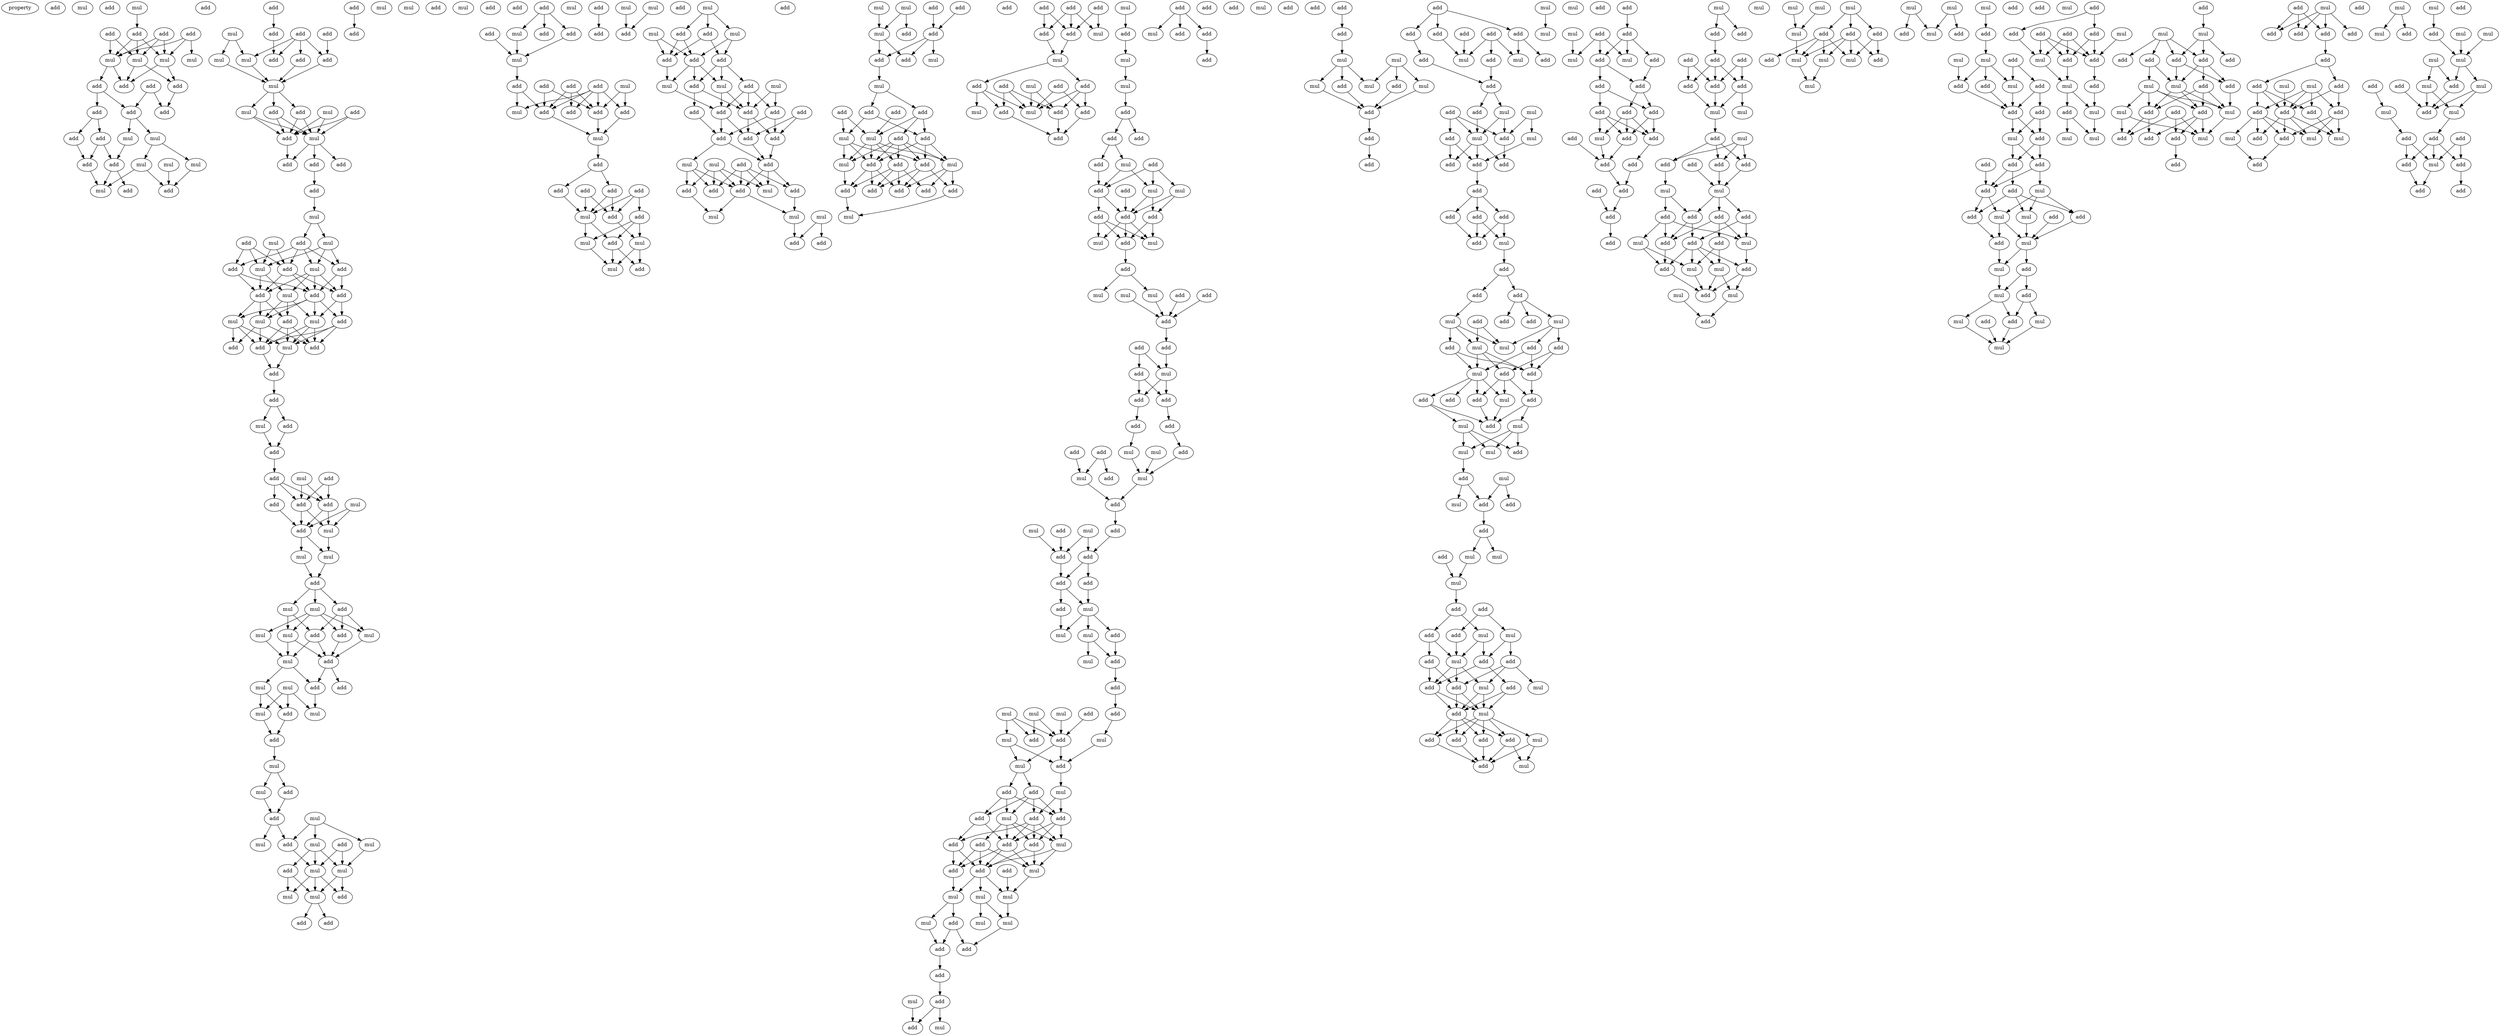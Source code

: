 digraph {
    node [fontcolor=black]
    property [mul=2,lf=1.4]
    0 [ label = add ];
    1 [ label = mul ];
    2 [ label = add ];
    3 [ label = mul ];
    4 [ label = add ];
    5 [ label = add ];
    6 [ label = add ];
    7 [ label = add ];
    8 [ label = add ];
    9 [ label = mul ];
    10 [ label = mul ];
    11 [ label = mul ];
    12 [ label = mul ];
    13 [ label = add ];
    14 [ label = add ];
    15 [ label = add ];
    16 [ label = add ];
    17 [ label = add ];
    18 [ label = add ];
    19 [ label = add ];
    20 [ label = mul ];
    21 [ label = add ];
    22 [ label = add ];
    23 [ label = mul ];
    24 [ label = mul ];
    25 [ label = mul ];
    26 [ label = add ];
    27 [ label = mul ];
    28 [ label = add ];
    29 [ label = add ];
    30 [ label = add ];
    31 [ label = mul ];
    32 [ label = add ];
    33 [ label = add ];
    34 [ label = add ];
    35 [ label = mul ];
    36 [ label = add ];
    37 [ label = add ];
    38 [ label = add ];
    39 [ label = mul ];
    40 [ label = mul ];
    41 [ label = add ];
    42 [ label = mul ];
    43 [ label = mul ];
    44 [ label = add ];
    45 [ label = add ];
    46 [ label = add ];
    47 [ label = mul ];
    48 [ label = add ];
    49 [ label = mul ];
    50 [ label = add ];
    51 [ label = add ];
    52 [ label = add ];
    53 [ label = add ];
    54 [ label = add ];
    55 [ label = add ];
    56 [ label = mul ];
    57 [ label = add ];
    58 [ label = mul ];
    59 [ label = add ];
    60 [ label = mul ];
    61 [ label = mul ];
    62 [ label = mul ];
    63 [ label = add ];
    64 [ label = mul ];
    65 [ label = add ];
    66 [ label = add ];
    67 [ label = add ];
    68 [ label = add ];
    69 [ label = mul ];
    70 [ label = add ];
    71 [ label = mul ];
    72 [ label = mul ];
    73 [ label = add ];
    74 [ label = mul ];
    75 [ label = add ];
    76 [ label = add ];
    77 [ label = mul ];
    78 [ label = add ];
    79 [ label = add ];
    80 [ label = add ];
    81 [ label = add ];
    82 [ label = mul ];
    83 [ label = mul ];
    84 [ label = add ];
    85 [ label = add ];
    86 [ label = add ];
    87 [ label = add ];
    88 [ label = mul ];
    89 [ label = add ];
    90 [ label = mul ];
    91 [ label = add ];
    92 [ label = mul ];
    93 [ label = add ];
    94 [ label = add ];
    95 [ label = add ];
    96 [ label = add ];
    97 [ label = mul ];
    98 [ label = mul ];
    99 [ label = mul ];
    100 [ label = add ];
    101 [ label = mul ];
    102 [ label = add ];
    103 [ label = mul ];
    104 [ label = mul ];
    105 [ label = add ];
    106 [ label = add ];
    107 [ label = mul ];
    108 [ label = mul ];
    109 [ label = mul ];
    110 [ label = add ];
    111 [ label = add ];
    112 [ label = mul ];
    113 [ label = add ];
    114 [ label = mul ];
    115 [ label = mul ];
    116 [ label = add ];
    117 [ label = mul ];
    118 [ label = add ];
    119 [ label = mul ];
    120 [ label = mul ];
    121 [ label = add ];
    122 [ label = add ];
    123 [ label = mul ];
    124 [ label = add ];
    125 [ label = mul ];
    126 [ label = mul ];
    127 [ label = mul ];
    128 [ label = add ];
    129 [ label = mul ];
    130 [ label = mul ];
    131 [ label = add ];
    132 [ label = add ];
    133 [ label = mul ];
    134 [ label = mul ];
    135 [ label = add ];
    136 [ label = add ];
    137 [ label = add ];
    138 [ label = add ];
    139 [ label = add ];
    140 [ label = add ];
    141 [ label = mul ];
    142 [ label = add ];
    143 [ label = mul ];
    144 [ label = add ];
    145 [ label = add ];
    146 [ label = add ];
    147 [ label = mul ];
    148 [ label = add ];
    149 [ label = mul ];
    150 [ label = add ];
    151 [ label = add ];
    152 [ label = add ];
    153 [ label = add ];
    154 [ label = mul ];
    155 [ label = add ];
    156 [ label = mul ];
    157 [ label = add ];
    158 [ label = add ];
    159 [ label = add ];
    160 [ label = add ];
    161 [ label = add ];
    162 [ label = mul ];
    163 [ label = add ];
    164 [ label = mul ];
    165 [ label = mul ];
    166 [ label = add ];
    167 [ label = add ];
    168 [ label = mul ];
    169 [ label = add ];
    170 [ label = mul ];
    171 [ label = add ];
    172 [ label = mul ];
    173 [ label = add ];
    174 [ label = add ];
    175 [ label = mul ];
    176 [ label = mul ];
    177 [ label = mul ];
    178 [ label = add ];
    179 [ label = add ];
    180 [ label = add ];
    181 [ label = add ];
    182 [ label = add ];
    183 [ label = add ];
    184 [ label = add ];
    185 [ label = add ];
    186 [ label = mul ];
    187 [ label = mul ];
    188 [ label = mul ];
    189 [ label = add ];
    190 [ label = add ];
    191 [ label = add ];
    192 [ label = add ];
    193 [ label = add ];
    194 [ label = add ];
    195 [ label = add ];
    196 [ label = add ];
    197 [ label = add ];
    198 [ label = mul ];
    199 [ label = mul ];
    200 [ label = add ];
    201 [ label = add ];
    202 [ label = add ];
    203 [ label = mul ];
    204 [ label = add ];
    205 [ label = add ];
    206 [ label = mul ];
    207 [ label = mul ];
    208 [ label = mul ];
    209 [ label = add ];
    210 [ label = add ];
    211 [ label = add ];
    212 [ label = add ];
    213 [ label = mul ];
    214 [ label = mul ];
    215 [ label = mul ];
    216 [ label = add ];
    217 [ label = add ];
    218 [ label = add ];
    219 [ label = mul ];
    220 [ label = add ];
    221 [ label = mul ];
    222 [ label = add ];
    223 [ label = add ];
    224 [ label = add ];
    225 [ label = add ];
    226 [ label = add ];
    227 [ label = mul ];
    228 [ label = add ];
    229 [ label = add ];
    230 [ label = mul ];
    231 [ label = add ];
    232 [ label = mul ];
    233 [ label = add ];
    234 [ label = mul ];
    235 [ label = add ];
    236 [ label = add ];
    237 [ label = add ];
    238 [ label = add ];
    239 [ label = add ];
    240 [ label = add ];
    241 [ label = mul ];
    242 [ label = add ];
    243 [ label = add ];
    244 [ label = add ];
    245 [ label = add ];
    246 [ label = add ];
    247 [ label = mul ];
    248 [ label = mul ];
    249 [ label = mul ];
    250 [ label = add ];
    251 [ label = add ];
    252 [ label = add ];
    253 [ label = add ];
    254 [ label = mul ];
    255 [ label = add ];
    256 [ label = add ];
    257 [ label = add ];
    258 [ label = mul ];
    259 [ label = add ];
    260 [ label = mul ];
    261 [ label = add ];
    262 [ label = add ];
    263 [ label = mul ];
    264 [ label = mul ];
    265 [ label = add ];
    266 [ label = add ];
    267 [ label = mul ];
    268 [ label = add ];
    269 [ label = add ];
    270 [ label = add ];
    271 [ label = add ];
    272 [ label = add ];
    273 [ label = add ];
    274 [ label = add ];
    275 [ label = mul ];
    276 [ label = add ];
    277 [ label = add ];
    278 [ label = mul ];
    279 [ label = mul ];
    280 [ label = add ];
    281 [ label = add ];
    282 [ label = add ];
    283 [ label = add ];
    284 [ label = mul ];
    285 [ label = add ];
    286 [ label = mul ];
    287 [ label = add ];
    288 [ label = mul ];
    289 [ label = mul ];
    290 [ label = add ];
    291 [ label = add ];
    292 [ label = mul ];
    293 [ label = add ];
    294 [ label = add ];
    295 [ label = add ];
    296 [ label = add ];
    297 [ label = mul ];
    298 [ label = add ];
    299 [ label = add ];
    300 [ label = add ];
    301 [ label = add ];
    302 [ label = mul ];
    303 [ label = add ];
    304 [ label = mul ];
    305 [ label = add ];
    306 [ label = add ];
    307 [ label = mul ];
    308 [ label = add ];
    309 [ label = mul ];
    310 [ label = add ];
    311 [ label = mul ];
    312 [ label = mul ];
    313 [ label = add ];
    314 [ label = add ];
    315 [ label = add ];
    316 [ label = add ];
    317 [ label = add ];
    318 [ label = add ];
    319 [ label = mul ];
    320 [ label = add ];
    321 [ label = mul ];
    322 [ label = add ];
    323 [ label = mul ];
    324 [ label = add ];
    325 [ label = mul ];
    326 [ label = mul ];
    327 [ label = add ];
    328 [ label = mul ];
    329 [ label = add ];
    330 [ label = add ];
    331 [ label = mul ];
    332 [ label = mul ];
    333 [ label = mul ];
    334 [ label = add ];
    335 [ label = mul ];
    336 [ label = add ];
    337 [ label = mul ];
    338 [ label = add ];
    339 [ label = add ];
    340 [ label = add ];
    341 [ label = mul ];
    342 [ label = add ];
    343 [ label = add ];
    344 [ label = add ];
    345 [ label = mul ];
    346 [ label = add ];
    347 [ label = add ];
    348 [ label = mul ];
    349 [ label = add ];
    350 [ label = add ];
    351 [ label = add ];
    352 [ label = add ];
    353 [ label = mul ];
    354 [ label = add ];
    355 [ label = mul ];
    356 [ label = mul ];
    357 [ label = mul ];
    358 [ label = mul ];
    359 [ label = mul ];
    360 [ label = mul ];
    361 [ label = add ];
    362 [ label = add ];
    363 [ label = add ];
    364 [ label = add ];
    365 [ label = mul ];
    366 [ label = add ];
    367 [ label = add ];
    368 [ label = add ];
    369 [ label = add ];
    370 [ label = add ];
    371 [ label = mul ];
    372 [ label = add ];
    373 [ label = mul ];
    374 [ label = mul ];
    375 [ label = mul ];
    376 [ label = add ];
    377 [ label = add ];
    378 [ label = mul ];
    379 [ label = mul ];
    380 [ label = add ];
    381 [ label = add ];
    382 [ label = add ];
    383 [ label = add ];
    384 [ label = add ];
    385 [ label = add ];
    386 [ label = add ];
    387 [ label = add ];
    388 [ label = add ];
    389 [ label = mul ];
    390 [ label = add ];
    391 [ label = add ];
    392 [ label = add ];
    393 [ label = mul ];
    394 [ label = add ];
    395 [ label = mul ];
    396 [ label = add ];
    397 [ label = add ];
    398 [ label = mul ];
    399 [ label = mul ];
    400 [ label = add ];
    401 [ label = mul ];
    402 [ label = add ];
    403 [ label = add ];
    404 [ label = add ];
    405 [ label = add ];
    406 [ label = add ];
    407 [ label = add ];
    408 [ label = add ];
    409 [ label = mul ];
    410 [ label = add ];
    411 [ label = mul ];
    412 [ label = add ];
    413 [ label = mul ];
    414 [ label = add ];
    415 [ label = add ];
    416 [ label = add ];
    417 [ label = add ];
    418 [ label = add ];
    419 [ label = mul ];
    420 [ label = add ];
    421 [ label = mul ];
    422 [ label = mul ];
    423 [ label = add ];
    424 [ label = add ];
    425 [ label = add ];
    426 [ label = mul ];
    427 [ label = add ];
    428 [ label = mul ];
    429 [ label = add ];
    430 [ label = add ];
    431 [ label = add ];
    432 [ label = add ];
    433 [ label = add ];
    434 [ label = mul ];
    435 [ label = add ];
    436 [ label = mul ];
    437 [ label = mul ];
    438 [ label = mul ];
    439 [ label = mul ];
    440 [ label = add ];
    441 [ label = mul ];
    442 [ label = add ];
    443 [ label = mul ];
    444 [ label = mul ];
    445 [ label = add ];
    446 [ label = add ];
    447 [ label = add ];
    448 [ label = add ];
    449 [ label = add ];
    450 [ label = mul ];
    451 [ label = mul ];
    452 [ label = mul ];
    453 [ label = add ];
    454 [ label = add ];
    455 [ label = mul ];
    456 [ label = add ];
    457 [ label = add ];
    458 [ label = mul ];
    459 [ label = add ];
    460 [ label = add ];
    461 [ label = mul ];
    462 [ label = add ];
    463 [ label = add ];
    464 [ label = mul ];
    465 [ label = add ];
    466 [ label = mul ];
    467 [ label = add ];
    468 [ label = add ];
    469 [ label = mul ];
    470 [ label = add ];
    471 [ label = add ];
    472 [ label = mul ];
    473 [ label = add ];
    474 [ label = add ];
    475 [ label = mul ];
    476 [ label = add ];
    477 [ label = add ];
    478 [ label = mul ];
    479 [ label = add ];
    480 [ label = add ];
    481 [ label = mul ];
    482 [ label = mul ];
    483 [ label = add ];
    484 [ label = add ];
    485 [ label = add ];
    486 [ label = add ];
    487 [ label = add ];
    488 [ label = add ];
    489 [ label = add ];
    490 [ label = add ];
    491 [ label = add ];
    492 [ label = mul ];
    493 [ label = add ];
    494 [ label = add ];
    495 [ label = add ];
    496 [ label = add ];
    497 [ label = add ];
    498 [ label = add ];
    499 [ label = add ];
    500 [ label = mul ];
    501 [ label = add ];
    502 [ label = add ];
    503 [ label = add ];
    504 [ label = add ];
    505 [ label = add ];
    506 [ label = add ];
    507 [ label = add ];
    508 [ label = add ];
    509 [ label = mul ];
    510 [ label = mul ];
    511 [ label = mul ];
    512 [ label = add ];
    513 [ label = add ];
    514 [ label = add ];
    515 [ label = add ];
    516 [ label = add ];
    517 [ label = mul ];
    518 [ label = mul ];
    519 [ label = add ];
    520 [ label = add ];
    521 [ label = add ];
    522 [ label = add ];
    523 [ label = add ];
    524 [ label = add ];
    525 [ label = mul ];
    526 [ label = add ];
    527 [ label = mul ];
    528 [ label = mul ];
    529 [ label = add ];
    530 [ label = mul ];
    531 [ label = add ];
    532 [ label = add ];
    533 [ label = mul ];
    534 [ label = mul ];
    535 [ label = mul ];
    536 [ label = add ];
    537 [ label = mul ];
    538 [ label = mul ];
    539 [ label = mul ];
    540 [ label = mul ];
    541 [ label = add ];
    542 [ label = add ];
    543 [ label = add ];
    544 [ label = mul ];
    545 [ label = add ];
    546 [ label = add ];
    547 [ label = mul ];
    548 [ label = mul ];
    549 [ label = mul ];
    550 [ label = mul ];
    551 [ label = mul ];
    552 [ label = mul ];
    553 [ label = mul ];
    554 [ label = add ];
    555 [ label = add ];
    556 [ label = add ];
    557 [ label = add ];
    558 [ label = add ];
    559 [ label = mul ];
    560 [ label = mul ];
    561 [ label = add ];
    562 [ label = mul ];
    563 [ label = add ];
    564 [ label = add ];
    565 [ label = add ];
    566 [ label = add ];
    567 [ label = add ];
    568 [ label = mul ];
    569 [ label = add ];
    570 [ label = add ];
    571 [ label = add ];
    572 [ label = add ];
    573 [ label = mul ];
    574 [ label = add ];
    575 [ label = add ];
    576 [ label = mul ];
    577 [ label = add ];
    578 [ label = add ];
    579 [ label = add ];
    580 [ label = mul ];
    581 [ label = add ];
    582 [ label = mul ];
    583 [ label = add ];
    584 [ label = mul ];
    585 [ label = mul ];
    586 [ label = add ];
    587 [ label = add ];
    588 [ label = add ];
    589 [ label = mul ];
    590 [ label = mul ];
    591 [ label = mul ];
    592 [ label = mul ];
    593 [ label = add ];
    594 [ label = mul ];
    595 [ label = add ];
    596 [ label = add ];
    597 [ label = add ];
    598 [ label = add ];
    599 [ label = add ];
    600 [ label = add ];
    601 [ label = mul ];
    602 [ label = add ];
    603 [ label = mul ];
    604 [ label = add ];
    605 [ label = mul ];
    606 [ label = mul ];
    607 [ label = mul ];
    608 [ label = add ];
    609 [ label = mul ];
    610 [ label = mul ];
    611 [ label = add ];
    612 [ label = add ];
    613 [ label = add ];
    614 [ label = add ];
    615 [ label = add ];
    616 [ label = add ];
    617 [ label = mul ];
    618 [ label = mul ];
    619 [ label = add ];
    620 [ label = mul ];
    621 [ label = add ];
    622 [ label = add ];
    623 [ label = mul ];
    624 [ label = add ];
    625 [ label = add ];
    626 [ label = mul ];
    627 [ label = add ];
    628 [ label = add ];
    629 [ label = add ];
    630 [ label = mul ];
    631 [ label = add ];
    632 [ label = add ];
    633 [ label = add ];
    634 [ label = add ];
    635 [ label = add ];
    636 [ label = add ];
    637 [ label = add ];
    638 [ label = mul ];
    639 [ label = add ];
    640 [ label = mul ];
    641 [ label = add ];
    642 [ label = add ];
    643 [ label = add ];
    644 [ label = add ];
    645 [ label = add ];
    646 [ label = add ];
    647 [ label = mul ];
    648 [ label = mul ];
    649 [ label = mul ];
    650 [ label = add ];
    651 [ label = add ];
    652 [ label = mul ];
    653 [ label = mul ];
    654 [ label = mul ];
    655 [ label = add ];
    656 [ label = add ];
    657 [ label = add ];
    658 [ label = mul ];
    659 [ label = mul ];
    660 [ label = mul ];
    661 [ label = mul ];
    662 [ label = add ];
    663 [ label = mul ];
    664 [ label = add ];
    665 [ label = mul ];
    666 [ label = add ];
    667 [ label = mul ];
    668 [ label = mul ];
    669 [ label = add ];
    670 [ label = add ];
    671 [ label = add ];
    672 [ label = add ];
    673 [ label = add ];
    674 [ label = add ];
    675 [ label = mul ];
    676 [ label = add ];
    677 [ label = add ];
    3 -> 6 [ name = 0 ];
    4 -> 9 [ name = 1 ];
    4 -> 10 [ name = 2 ];
    6 -> 9 [ name = 3 ];
    6 -> 10 [ name = 4 ];
    6 -> 11 [ name = 5 ];
    7 -> 9 [ name = 6 ];
    7 -> 10 [ name = 7 ];
    7 -> 11 [ name = 8 ];
    8 -> 9 [ name = 9 ];
    8 -> 11 [ name = 10 ];
    8 -> 12 [ name = 11 ];
    9 -> 15 [ name = 12 ];
    9 -> 16 [ name = 13 ];
    10 -> 13 [ name = 14 ];
    10 -> 15 [ name = 15 ];
    11 -> 13 [ name = 16 ];
    11 -> 15 [ name = 17 ];
    13 -> 19 [ name = 18 ];
    14 -> 18 [ name = 19 ];
    14 -> 19 [ name = 20 ];
    16 -> 17 [ name = 21 ];
    16 -> 18 [ name = 22 ];
    17 -> 21 [ name = 23 ];
    17 -> 22 [ name = 24 ];
    18 -> 20 [ name = 25 ];
    18 -> 23 [ name = 26 ];
    20 -> 28 [ name = 27 ];
    21 -> 26 [ name = 28 ];
    21 -> 28 [ name = 29 ];
    22 -> 26 [ name = 30 ];
    23 -> 24 [ name = 31 ];
    23 -> 25 [ name = 32 ];
    24 -> 30 [ name = 33 ];
    24 -> 31 [ name = 34 ];
    25 -> 30 [ name = 35 ];
    26 -> 31 [ name = 36 ];
    27 -> 30 [ name = 37 ];
    28 -> 29 [ name = 38 ];
    28 -> 31 [ name = 39 ];
    32 -> 34 [ name = 40 ];
    33 -> 41 [ name = 41 ];
    34 -> 38 [ name = 42 ];
    35 -> 39 [ name = 43 ];
    35 -> 40 [ name = 44 ];
    36 -> 37 [ name = 45 ];
    36 -> 38 [ name = 46 ];
    36 -> 40 [ name = 47 ];
    36 -> 41 [ name = 48 ];
    37 -> 42 [ name = 49 ];
    39 -> 42 [ name = 50 ];
    40 -> 42 [ name = 51 ];
    41 -> 42 [ name = 52 ];
    42 -> 45 [ name = 53 ];
    42 -> 46 [ name = 54 ];
    42 -> 47 [ name = 55 ];
    43 -> 48 [ name = 56 ];
    43 -> 49 [ name = 57 ];
    44 -> 48 [ name = 58 ];
    44 -> 49 [ name = 59 ];
    45 -> 48 [ name = 60 ];
    45 -> 49 [ name = 61 ];
    46 -> 48 [ name = 62 ];
    46 -> 49 [ name = 63 ];
    47 -> 48 [ name = 64 ];
    47 -> 49 [ name = 65 ];
    48 -> 52 [ name = 66 ];
    49 -> 51 [ name = 67 ];
    49 -> 52 [ name = 68 ];
    49 -> 53 [ name = 69 ];
    50 -> 55 [ name = 70 ];
    53 -> 54 [ name = 71 ];
    54 -> 56 [ name = 72 ];
    56 -> 57 [ name = 73 ];
    56 -> 60 [ name = 74 ];
    57 -> 63 [ name = 75 ];
    57 -> 64 [ name = 76 ];
    57 -> 65 [ name = 77 ];
    57 -> 66 [ name = 78 ];
    59 -> 62 [ name = 79 ];
    59 -> 63 [ name = 80 ];
    59 -> 65 [ name = 81 ];
    60 -> 62 [ name = 82 ];
    60 -> 64 [ name = 83 ];
    60 -> 66 [ name = 84 ];
    61 -> 62 [ name = 85 ];
    61 -> 63 [ name = 86 ];
    62 -> 69 [ name = 87 ];
    62 -> 70 [ name = 88 ];
    63 -> 67 [ name = 89 ];
    63 -> 68 [ name = 90 ];
    63 -> 70 [ name = 91 ];
    64 -> 67 [ name = 92 ];
    64 -> 68 [ name = 93 ];
    64 -> 69 [ name = 94 ];
    64 -> 70 [ name = 95 ];
    65 -> 67 [ name = 96 ];
    65 -> 70 [ name = 97 ];
    66 -> 67 [ name = 98 ];
    66 -> 68 [ name = 99 ];
    67 -> 71 [ name = 100 ];
    67 -> 72 [ name = 101 ];
    67 -> 73 [ name = 102 ];
    67 -> 74 [ name = 103 ];
    68 -> 73 [ name = 104 ];
    68 -> 74 [ name = 105 ];
    69 -> 72 [ name = 106 ];
    69 -> 74 [ name = 107 ];
    69 -> 75 [ name = 108 ];
    70 -> 71 [ name = 109 ];
    70 -> 72 [ name = 110 ];
    70 -> 75 [ name = 111 ];
    71 -> 76 [ name = 112 ];
    71 -> 77 [ name = 113 ];
    71 -> 78 [ name = 114 ];
    72 -> 76 [ name = 115 ];
    72 -> 78 [ name = 116 ];
    72 -> 79 [ name = 117 ];
    73 -> 77 [ name = 118 ];
    73 -> 78 [ name = 119 ];
    73 -> 79 [ name = 120 ];
    74 -> 77 [ name = 121 ];
    74 -> 78 [ name = 122 ];
    74 -> 79 [ name = 123 ];
    75 -> 77 [ name = 124 ];
    75 -> 78 [ name = 125 ];
    75 -> 79 [ name = 126 ];
    77 -> 80 [ name = 127 ];
    78 -> 80 [ name = 128 ];
    80 -> 81 [ name = 129 ];
    81 -> 82 [ name = 130 ];
    81 -> 85 [ name = 131 ];
    82 -> 86 [ name = 132 ];
    85 -> 86 [ name = 133 ];
    86 -> 87 [ name = 134 ];
    87 -> 91 [ name = 135 ];
    87 -> 93 [ name = 136 ];
    87 -> 94 [ name = 137 ];
    88 -> 91 [ name = 138 ];
    88 -> 94 [ name = 139 ];
    89 -> 91 [ name = 140 ];
    89 -> 94 [ name = 141 ];
    91 -> 95 [ name = 142 ];
    91 -> 97 [ name = 143 ];
    92 -> 95 [ name = 144 ];
    92 -> 97 [ name = 145 ];
    93 -> 95 [ name = 146 ];
    94 -> 95 [ name = 147 ];
    94 -> 97 [ name = 148 ];
    95 -> 98 [ name = 149 ];
    95 -> 99 [ name = 150 ];
    97 -> 98 [ name = 151 ];
    98 -> 100 [ name = 152 ];
    99 -> 100 [ name = 153 ];
    100 -> 101 [ name = 154 ];
    100 -> 102 [ name = 155 ];
    100 -> 103 [ name = 156 ];
    101 -> 105 [ name = 157 ];
    101 -> 108 [ name = 158 ];
    102 -> 104 [ name = 159 ];
    102 -> 105 [ name = 160 ];
    102 -> 106 [ name = 161 ];
    103 -> 104 [ name = 162 ];
    103 -> 106 [ name = 163 ];
    103 -> 107 [ name = 164 ];
    103 -> 108 [ name = 165 ];
    104 -> 110 [ name = 166 ];
    105 -> 109 [ name = 167 ];
    105 -> 110 [ name = 168 ];
    106 -> 110 [ name = 169 ];
    107 -> 109 [ name = 170 ];
    108 -> 109 [ name = 171 ];
    108 -> 110 [ name = 172 ];
    109 -> 113 [ name = 173 ];
    109 -> 114 [ name = 174 ];
    110 -> 111 [ name = 175 ];
    110 -> 113 [ name = 176 ];
    112 -> 115 [ name = 177 ];
    112 -> 116 [ name = 178 ];
    112 -> 117 [ name = 179 ];
    113 -> 117 [ name = 180 ];
    114 -> 115 [ name = 181 ];
    114 -> 116 [ name = 182 ];
    115 -> 118 [ name = 183 ];
    116 -> 118 [ name = 184 ];
    118 -> 119 [ name = 185 ];
    119 -> 120 [ name = 186 ];
    119 -> 121 [ name = 187 ];
    120 -> 122 [ name = 188 ];
    121 -> 122 [ name = 189 ];
    122 -> 125 [ name = 190 ];
    122 -> 128 [ name = 191 ];
    123 -> 126 [ name = 192 ];
    123 -> 127 [ name = 193 ];
    123 -> 128 [ name = 194 ];
    124 -> 129 [ name = 195 ];
    124 -> 130 [ name = 196 ];
    126 -> 130 [ name = 197 ];
    127 -> 129 [ name = 198 ];
    127 -> 130 [ name = 199 ];
    127 -> 131 [ name = 200 ];
    128 -> 129 [ name = 201 ];
    129 -> 132 [ name = 202 ];
    129 -> 133 [ name = 203 ];
    129 -> 134 [ name = 204 ];
    130 -> 132 [ name = 205 ];
    130 -> 134 [ name = 206 ];
    131 -> 133 [ name = 207 ];
    131 -> 134 [ name = 208 ];
    134 -> 135 [ name = 209 ];
    134 -> 137 [ name = 210 ];
    138 -> 140 [ name = 211 ];
    138 -> 141 [ name = 212 ];
    138 -> 142 [ name = 213 ];
    139 -> 143 [ name = 214 ];
    141 -> 143 [ name = 215 ];
    142 -> 143 [ name = 216 ];
    143 -> 144 [ name = 217 ];
    144 -> 149 [ name = 218 ];
    144 -> 150 [ name = 219 ];
    145 -> 150 [ name = 220 ];
    145 -> 151 [ name = 221 ];
    145 -> 153 [ name = 222 ];
    146 -> 150 [ name = 223 ];
    146 -> 153 [ name = 224 ];
    147 -> 152 [ name = 225 ];
    147 -> 153 [ name = 226 ];
    148 -> 149 [ name = 227 ];
    148 -> 150 [ name = 228 ];
    148 -> 151 [ name = 229 ];
    148 -> 152 [ name = 230 ];
    148 -> 153 [ name = 231 ];
    150 -> 154 [ name = 232 ];
    152 -> 154 [ name = 233 ];
    153 -> 154 [ name = 234 ];
    154 -> 155 [ name = 235 ];
    155 -> 157 [ name = 236 ];
    155 -> 160 [ name = 237 ];
    157 -> 162 [ name = 238 ];
    158 -> 162 [ name = 239 ];
    158 -> 163 [ name = 240 ];
    159 -> 161 [ name = 241 ];
    159 -> 162 [ name = 242 ];
    159 -> 163 [ name = 243 ];
    160 -> 162 [ name = 244 ];
    160 -> 163 [ name = 245 ];
    161 -> 164 [ name = 246 ];
    161 -> 165 [ name = 247 ];
    161 -> 166 [ name = 248 ];
    162 -> 164 [ name = 249 ];
    162 -> 166 [ name = 250 ];
    163 -> 165 [ name = 251 ];
    164 -> 168 [ name = 252 ];
    165 -> 167 [ name = 253 ];
    165 -> 168 [ name = 254 ];
    166 -> 167 [ name = 255 ];
    166 -> 168 [ name = 256 ];
    169 -> 171 [ name = 257 ];
    170 -> 174 [ name = 258 ];
    172 -> 174 [ name = 259 ];
    175 -> 176 [ name = 260 ];
    175 -> 178 [ name = 261 ];
    175 -> 180 [ name = 262 ];
    176 -> 181 [ name = 263 ];
    176 -> 183 [ name = 264 ];
    177 -> 181 [ name = 265 ];
    177 -> 182 [ name = 266 ];
    178 -> 182 [ name = 267 ];
    178 -> 183 [ name = 268 ];
    180 -> 181 [ name = 269 ];
    180 -> 182 [ name = 270 ];
    181 -> 185 [ name = 271 ];
    181 -> 186 [ name = 272 ];
    181 -> 187 [ name = 273 ];
    182 -> 187 [ name = 274 ];
    183 -> 184 [ name = 275 ];
    183 -> 185 [ name = 276 ];
    183 -> 186 [ name = 277 ];
    184 -> 189 [ name = 278 ];
    184 -> 191 [ name = 279 ];
    184 -> 193 [ name = 280 ];
    185 -> 190 [ name = 281 ];
    185 -> 191 [ name = 282 ];
    186 -> 191 [ name = 283 ];
    186 -> 193 [ name = 284 ];
    187 -> 193 [ name = 285 ];
    188 -> 189 [ name = 286 ];
    188 -> 191 [ name = 287 ];
    189 -> 194 [ name = 288 ];
    189 -> 196 [ name = 289 ];
    190 -> 194 [ name = 290 ];
    191 -> 195 [ name = 291 ];
    191 -> 196 [ name = 292 ];
    192 -> 195 [ name = 293 ];
    192 -> 196 [ name = 294 ];
    193 -> 194 [ name = 295 ];
    193 -> 195 [ name = 296 ];
    194 -> 198 [ name = 297 ];
    194 -> 200 [ name = 298 ];
    195 -> 200 [ name = 299 ];
    196 -> 200 [ name = 300 ];
    197 -> 201 [ name = 301 ];
    197 -> 203 [ name = 302 ];
    197 -> 204 [ name = 303 ];
    197 -> 205 [ name = 304 ];
    198 -> 201 [ name = 305 ];
    198 -> 202 [ name = 306 ];
    198 -> 205 [ name = 307 ];
    199 -> 201 [ name = 308 ];
    199 -> 202 [ name = 309 ];
    199 -> 203 [ name = 310 ];
    199 -> 205 [ name = 311 ];
    200 -> 203 [ name = 312 ];
    200 -> 204 [ name = 313 ];
    200 -> 205 [ name = 314 ];
    202 -> 208 [ name = 315 ];
    204 -> 207 [ name = 316 ];
    205 -> 207 [ name = 317 ];
    205 -> 208 [ name = 318 ];
    206 -> 209 [ name = 319 ];
    206 -> 210 [ name = 320 ];
    207 -> 210 [ name = 321 ];
    211 -> 217 [ name = 322 ];
    212 -> 217 [ name = 323 ];
    213 -> 215 [ name = 324 ];
    213 -> 216 [ name = 325 ];
    214 -> 215 [ name = 326 ];
    215 -> 218 [ name = 327 ];
    215 -> 220 [ name = 328 ];
    217 -> 218 [ name = 329 ];
    217 -> 219 [ name = 330 ];
    217 -> 220 [ name = 331 ];
    218 -> 221 [ name = 332 ];
    221 -> 222 [ name = 333 ];
    221 -> 225 [ name = 334 ];
    222 -> 226 [ name = 335 ];
    222 -> 229 [ name = 336 ];
    222 -> 230 [ name = 337 ];
    223 -> 227 [ name = 338 ];
    223 -> 230 [ name = 339 ];
    224 -> 230 [ name = 340 ];
    225 -> 227 [ name = 341 ];
    225 -> 229 [ name = 342 ];
    226 -> 231 [ name = 343 ];
    226 -> 232 [ name = 344 ];
    226 -> 233 [ name = 345 ];
    226 -> 234 [ name = 346 ];
    226 -> 235 [ name = 347 ];
    227 -> 231 [ name = 348 ];
    227 -> 232 [ name = 349 ];
    227 -> 233 [ name = 350 ];
    229 -> 231 [ name = 351 ];
    229 -> 233 [ name = 352 ];
    229 -> 234 [ name = 353 ];
    230 -> 231 [ name = 354 ];
    230 -> 232 [ name = 355 ];
    230 -> 234 [ name = 356 ];
    230 -> 235 [ name = 357 ];
    231 -> 238 [ name = 358 ];
    231 -> 239 [ name = 359 ];
    231 -> 240 [ name = 360 ];
    232 -> 240 [ name = 361 ];
    233 -> 236 [ name = 362 ];
    233 -> 238 [ name = 363 ];
    233 -> 239 [ name = 364 ];
    234 -> 236 [ name = 365 ];
    234 -> 237 [ name = 366 ];
    234 -> 239 [ name = 367 ];
    235 -> 237 [ name = 368 ];
    235 -> 238 [ name = 369 ];
    235 -> 239 [ name = 370 ];
    235 -> 240 [ name = 371 ];
    236 -> 241 [ name = 372 ];
    240 -> 241 [ name = 373 ];
    242 -> 245 [ name = 374 ];
    242 -> 247 [ name = 375 ];
    243 -> 245 [ name = 376 ];
    243 -> 246 [ name = 377 ];
    244 -> 245 [ name = 378 ];
    244 -> 246 [ name = 379 ];
    244 -> 247 [ name = 380 ];
    245 -> 248 [ name = 381 ];
    246 -> 248 [ name = 382 ];
    248 -> 252 [ name = 383 ];
    248 -> 253 [ name = 384 ];
    249 -> 255 [ name = 385 ];
    249 -> 258 [ name = 386 ];
    250 -> 257 [ name = 387 ];
    250 -> 258 [ name = 388 ];
    251 -> 255 [ name = 389 ];
    251 -> 256 [ name = 390 ];
    251 -> 258 [ name = 391 ];
    252 -> 255 [ name = 392 ];
    252 -> 257 [ name = 393 ];
    252 -> 258 [ name = 394 ];
    253 -> 254 [ name = 395 ];
    253 -> 256 [ name = 396 ];
    253 -> 258 [ name = 397 ];
    255 -> 259 [ name = 398 ];
    256 -> 259 [ name = 399 ];
    257 -> 259 [ name = 400 ];
    260 -> 261 [ name = 401 ];
    261 -> 264 [ name = 402 ];
    262 -> 263 [ name = 403 ];
    262 -> 265 [ name = 404 ];
    262 -> 266 [ name = 405 ];
    264 -> 267 [ name = 406 ];
    266 -> 268 [ name = 407 ];
    267 -> 270 [ name = 408 ];
    270 -> 271 [ name = 409 ];
    270 -> 272 [ name = 410 ];
    271 -> 274 [ name = 411 ];
    271 -> 275 [ name = 412 ];
    273 -> 277 [ name = 413 ];
    273 -> 278 [ name = 414 ];
    273 -> 279 [ name = 415 ];
    274 -> 277 [ name = 416 ];
    275 -> 277 [ name = 417 ];
    275 -> 278 [ name = 418 ];
    277 -> 282 [ name = 419 ];
    277 -> 283 [ name = 420 ];
    278 -> 281 [ name = 421 ];
    278 -> 283 [ name = 422 ];
    279 -> 281 [ name = 423 ];
    279 -> 283 [ name = 424 ];
    280 -> 283 [ name = 425 ];
    281 -> 285 [ name = 426 ];
    281 -> 286 [ name = 427 ];
    282 -> 284 [ name = 428 ];
    282 -> 285 [ name = 429 ];
    282 -> 286 [ name = 430 ];
    283 -> 284 [ name = 431 ];
    283 -> 285 [ name = 432 ];
    283 -> 286 [ name = 433 ];
    285 -> 287 [ name = 434 ];
    287 -> 289 [ name = 435 ];
    287 -> 292 [ name = 436 ];
    288 -> 293 [ name = 437 ];
    289 -> 293 [ name = 438 ];
    290 -> 293 [ name = 439 ];
    291 -> 293 [ name = 440 ];
    293 -> 294 [ name = 441 ];
    294 -> 297 [ name = 442 ];
    295 -> 296 [ name = 443 ];
    295 -> 297 [ name = 444 ];
    296 -> 298 [ name = 445 ];
    296 -> 299 [ name = 446 ];
    297 -> 298 [ name = 447 ];
    297 -> 299 [ name = 448 ];
    298 -> 300 [ name = 449 ];
    299 -> 301 [ name = 450 ];
    300 -> 306 [ name = 451 ];
    301 -> 302 [ name = 452 ];
    302 -> 307 [ name = 453 ];
    303 -> 308 [ name = 454 ];
    303 -> 309 [ name = 455 ];
    304 -> 307 [ name = 456 ];
    305 -> 309 [ name = 457 ];
    306 -> 307 [ name = 458 ];
    307 -> 310 [ name = 459 ];
    309 -> 310 [ name = 460 ];
    310 -> 313 [ name = 461 ];
    311 -> 315 [ name = 462 ];
    311 -> 316 [ name = 463 ];
    312 -> 315 [ name = 464 ];
    313 -> 316 [ name = 465 ];
    314 -> 315 [ name = 466 ];
    315 -> 317 [ name = 467 ];
    316 -> 317 [ name = 468 ];
    316 -> 318 [ name = 469 ];
    317 -> 319 [ name = 470 ];
    317 -> 320 [ name = 471 ];
    318 -> 319 [ name = 472 ];
    319 -> 321 [ name = 473 ];
    319 -> 322 [ name = 474 ];
    319 -> 323 [ name = 475 ];
    320 -> 323 [ name = 476 ];
    321 -> 324 [ name = 477 ];
    321 -> 326 [ name = 478 ];
    322 -> 324 [ name = 479 ];
    324 -> 327 [ name = 480 ];
    327 -> 330 [ name = 481 ];
    328 -> 334 [ name = 482 ];
    328 -> 335 [ name = 483 ];
    328 -> 336 [ name = 484 ];
    329 -> 336 [ name = 485 ];
    330 -> 333 [ name = 486 ];
    331 -> 334 [ name = 487 ];
    331 -> 336 [ name = 488 ];
    332 -> 336 [ name = 489 ];
    333 -> 338 [ name = 490 ];
    335 -> 337 [ name = 491 ];
    335 -> 338 [ name = 492 ];
    336 -> 337 [ name = 493 ];
    336 -> 338 [ name = 494 ];
    337 -> 339 [ name = 495 ];
    337 -> 340 [ name = 496 ];
    338 -> 341 [ name = 497 ];
    339 -> 343 [ name = 498 ];
    339 -> 344 [ name = 499 ];
    339 -> 345 [ name = 500 ];
    340 -> 342 [ name = 501 ];
    340 -> 343 [ name = 502 ];
    340 -> 344 [ name = 503 ];
    340 -> 345 [ name = 504 ];
    341 -> 342 [ name = 505 ];
    341 -> 343 [ name = 506 ];
    342 -> 346 [ name = 507 ];
    342 -> 347 [ name = 508 ];
    342 -> 348 [ name = 509 ];
    342 -> 349 [ name = 510 ];
    343 -> 347 [ name = 511 ];
    343 -> 348 [ name = 512 ];
    343 -> 349 [ name = 513 ];
    344 -> 346 [ name = 514 ];
    344 -> 347 [ name = 515 ];
    345 -> 347 [ name = 516 ];
    345 -> 348 [ name = 517 ];
    345 -> 349 [ name = 518 ];
    345 -> 350 [ name = 519 ];
    346 -> 351 [ name = 520 ];
    346 -> 352 [ name = 521 ];
    347 -> 351 [ name = 522 ];
    347 -> 352 [ name = 523 ];
    347 -> 353 [ name = 524 ];
    348 -> 351 [ name = 525 ];
    348 -> 353 [ name = 526 ];
    349 -> 351 [ name = 527 ];
    349 -> 353 [ name = 528 ];
    350 -> 351 [ name = 529 ];
    350 -> 352 [ name = 530 ];
    350 -> 353 [ name = 531 ];
    351 -> 355 [ name = 532 ];
    351 -> 356 [ name = 533 ];
    351 -> 357 [ name = 534 ];
    352 -> 357 [ name = 535 ];
    353 -> 356 [ name = 536 ];
    354 -> 356 [ name = 537 ];
    355 -> 358 [ name = 538 ];
    355 -> 359 [ name = 539 ];
    356 -> 358 [ name = 540 ];
    357 -> 360 [ name = 541 ];
    357 -> 361 [ name = 542 ];
    358 -> 362 [ name = 543 ];
    360 -> 363 [ name = 544 ];
    361 -> 362 [ name = 545 ];
    361 -> 363 [ name = 546 ];
    363 -> 364 [ name = 547 ];
    364 -> 366 [ name = 548 ];
    365 -> 368 [ name = 549 ];
    366 -> 368 [ name = 550 ];
    366 -> 371 [ name = 551 ];
    370 -> 372 [ name = 552 ];
    372 -> 374 [ name = 553 ];
    373 -> 377 [ name = 554 ];
    373 -> 378 [ name = 555 ];
    373 -> 379 [ name = 556 ];
    374 -> 375 [ name = 557 ];
    374 -> 376 [ name = 558 ];
    374 -> 379 [ name = 559 ];
    375 -> 380 [ name = 560 ];
    376 -> 380 [ name = 561 ];
    377 -> 380 [ name = 562 ];
    378 -> 380 [ name = 563 ];
    380 -> 381 [ name = 564 ];
    381 -> 382 [ name = 565 ];
    383 -> 385 [ name = 566 ];
    383 -> 387 [ name = 567 ];
    383 -> 388 [ name = 568 ];
    384 -> 389 [ name = 569 ];
    384 -> 390 [ name = 570 ];
    384 -> 393 [ name = 571 ];
    385 -> 393 [ name = 572 ];
    386 -> 393 [ name = 573 ];
    387 -> 389 [ name = 574 ];
    387 -> 391 [ name = 575 ];
    388 -> 392 [ name = 576 ];
    390 -> 394 [ name = 577 ];
    392 -> 394 [ name = 578 ];
    394 -> 395 [ name = 579 ];
    394 -> 397 [ name = 580 ];
    395 -> 400 [ name = 581 ];
    395 -> 401 [ name = 582 ];
    396 -> 400 [ name = 583 ];
    396 -> 401 [ name = 584 ];
    396 -> 402 [ name = 585 ];
    397 -> 401 [ name = 586 ];
    398 -> 399 [ name = 587 ];
    398 -> 400 [ name = 588 ];
    399 -> 403 [ name = 589 ];
    400 -> 404 [ name = 590 ];
    401 -> 403 [ name = 591 ];
    401 -> 404 [ name = 592 ];
    401 -> 405 [ name = 593 ];
    402 -> 403 [ name = 594 ];
    402 -> 405 [ name = 595 ];
    403 -> 406 [ name = 596 ];
    406 -> 407 [ name = 597 ];
    406 -> 408 [ name = 598 ];
    406 -> 410 [ name = 599 ];
    407 -> 412 [ name = 600 ];
    408 -> 412 [ name = 601 ];
    408 -> 413 [ name = 602 ];
    409 -> 411 [ name = 603 ];
    410 -> 412 [ name = 604 ];
    410 -> 413 [ name = 605 ];
    413 -> 414 [ name = 606 ];
    414 -> 415 [ name = 607 ];
    414 -> 416 [ name = 608 ];
    415 -> 417 [ name = 609 ];
    415 -> 418 [ name = 610 ];
    415 -> 421 [ name = 611 ];
    416 -> 419 [ name = 612 ];
    419 -> 422 [ name = 613 ];
    419 -> 425 [ name = 614 ];
    419 -> 426 [ name = 615 ];
    420 -> 422 [ name = 616 ];
    420 -> 426 [ name = 617 ];
    421 -> 423 [ name = 618 ];
    421 -> 424 [ name = 619 ];
    421 -> 426 [ name = 620 ];
    422 -> 427 [ name = 621 ];
    422 -> 428 [ name = 622 ];
    422 -> 429 [ name = 623 ];
    423 -> 428 [ name = 624 ];
    423 -> 429 [ name = 625 ];
    424 -> 427 [ name = 626 ];
    424 -> 429 [ name = 627 ];
    425 -> 428 [ name = 628 ];
    425 -> 429 [ name = 629 ];
    427 -> 431 [ name = 630 ];
    427 -> 432 [ name = 631 ];
    427 -> 434 [ name = 632 ];
    428 -> 430 [ name = 633 ];
    428 -> 431 [ name = 634 ];
    428 -> 433 [ name = 635 ];
    428 -> 434 [ name = 636 ];
    429 -> 432 [ name = 637 ];
    430 -> 435 [ name = 638 ];
    430 -> 436 [ name = 639 ];
    431 -> 435 [ name = 640 ];
    432 -> 435 [ name = 641 ];
    432 -> 437 [ name = 642 ];
    434 -> 435 [ name = 643 ];
    436 -> 438 [ name = 644 ];
    436 -> 439 [ name = 645 ];
    436 -> 440 [ name = 646 ];
    437 -> 438 [ name = 647 ];
    437 -> 439 [ name = 648 ];
    437 -> 440 [ name = 649 ];
    438 -> 442 [ name = 650 ];
    442 -> 444 [ name = 651 ];
    442 -> 445 [ name = 652 ];
    443 -> 445 [ name = 653 ];
    443 -> 446 [ name = 654 ];
    445 -> 447 [ name = 655 ];
    447 -> 450 [ name = 656 ];
    447 -> 451 [ name = 657 ];
    448 -> 452 [ name = 658 ];
    451 -> 452 [ name = 659 ];
    452 -> 453 [ name = 660 ];
    453 -> 456 [ name = 661 ];
    453 -> 458 [ name = 662 ];
    454 -> 455 [ name = 663 ];
    454 -> 457 [ name = 664 ];
    455 -> 460 [ name = 665 ];
    455 -> 462 [ name = 666 ];
    456 -> 459 [ name = 667 ];
    456 -> 461 [ name = 668 ];
    457 -> 461 [ name = 669 ];
    458 -> 461 [ name = 670 ];
    458 -> 462 [ name = 671 ];
    459 -> 463 [ name = 672 ];
    459 -> 465 [ name = 673 ];
    460 -> 464 [ name = 674 ];
    460 -> 465 [ name = 675 ];
    460 -> 466 [ name = 676 ];
    461 -> 463 [ name = 677 ];
    461 -> 465 [ name = 678 ];
    461 -> 466 [ name = 679 ];
    462 -> 463 [ name = 680 ];
    462 -> 467 [ name = 681 ];
    463 -> 468 [ name = 682 ];
    463 -> 469 [ name = 683 ];
    465 -> 468 [ name = 684 ];
    465 -> 469 [ name = 685 ];
    466 -> 468 [ name = 686 ];
    466 -> 469 [ name = 687 ];
    467 -> 468 [ name = 688 ];
    467 -> 469 [ name = 689 ];
    468 -> 470 [ name = 690 ];
    468 -> 471 [ name = 691 ];
    468 -> 473 [ name = 692 ];
    468 -> 474 [ name = 693 ];
    469 -> 470 [ name = 694 ];
    469 -> 471 [ name = 695 ];
    469 -> 472 [ name = 696 ];
    469 -> 473 [ name = 697 ];
    469 -> 474 [ name = 698 ];
    470 -> 476 [ name = 699 ];
    471 -> 476 [ name = 700 ];
    472 -> 475 [ name = 701 ];
    472 -> 476 [ name = 702 ];
    473 -> 476 [ name = 703 ];
    474 -> 475 [ name = 704 ];
    474 -> 476 [ name = 705 ];
    477 -> 479 [ name = 706 ];
    478 -> 481 [ name = 707 ];
    479 -> 482 [ name = 708 ];
    479 -> 483 [ name = 709 ];
    479 -> 484 [ name = 710 ];
    480 -> 481 [ name = 711 ];
    480 -> 482 [ name = 712 ];
    480 -> 484 [ name = 713 ];
    483 -> 486 [ name = 714 ];
    484 -> 485 [ name = 715 ];
    484 -> 486 [ name = 716 ];
    485 -> 487 [ name = 717 ];
    485 -> 488 [ name = 718 ];
    486 -> 488 [ name = 719 ];
    486 -> 489 [ name = 720 ];
    487 -> 490 [ name = 721 ];
    487 -> 492 [ name = 722 ];
    487 -> 493 [ name = 723 ];
    488 -> 490 [ name = 724 ];
    488 -> 493 [ name = 725 ];
    489 -> 490 [ name = 726 ];
    489 -> 492 [ name = 727 ];
    489 -> 493 [ name = 728 ];
    490 -> 494 [ name = 729 ];
    491 -> 494 [ name = 730 ];
    492 -> 494 [ name = 731 ];
    493 -> 495 [ name = 732 ];
    494 -> 497 [ name = 733 ];
    495 -> 497 [ name = 734 ];
    496 -> 498 [ name = 735 ];
    497 -> 498 [ name = 736 ];
    498 -> 499 [ name = 737 ];
    500 -> 501 [ name = 738 ];
    500 -> 502 [ name = 739 ];
    501 -> 503 [ name = 740 ];
    503 -> 506 [ name = 741 ];
    503 -> 507 [ name = 742 ];
    503 -> 508 [ name = 743 ];
    504 -> 506 [ name = 744 ];
    504 -> 508 [ name = 745 ];
    505 -> 507 [ name = 746 ];
    505 -> 508 [ name = 747 ];
    506 -> 510 [ name = 748 ];
    507 -> 509 [ name = 749 ];
    507 -> 510 [ name = 750 ];
    508 -> 510 [ name = 751 ];
    510 -> 512 [ name = 752 ];
    511 -> 513 [ name = 753 ];
    511 -> 515 [ name = 754 ];
    511 -> 516 [ name = 755 ];
    512 -> 513 [ name = 756 ];
    512 -> 515 [ name = 757 ];
    512 -> 516 [ name = 758 ];
    513 -> 518 [ name = 759 ];
    514 -> 517 [ name = 760 ];
    515 -> 517 [ name = 761 ];
    516 -> 517 [ name = 762 ];
    517 -> 519 [ name = 763 ];
    517 -> 521 [ name = 764 ];
    517 -> 522 [ name = 765 ];
    518 -> 519 [ name = 766 ];
    518 -> 520 [ name = 767 ];
    519 -> 523 [ name = 768 ];
    519 -> 524 [ name = 769 ];
    520 -> 523 [ name = 770 ];
    520 -> 525 [ name = 771 ];
    520 -> 527 [ name = 772 ];
    521 -> 523 [ name = 773 ];
    521 -> 525 [ name = 774 ];
    521 -> 526 [ name = 775 ];
    522 -> 524 [ name = 776 ];
    522 -> 525 [ name = 777 ];
    523 -> 529 [ name = 778 ];
    524 -> 528 [ name = 779 ];
    524 -> 529 [ name = 780 ];
    524 -> 530 [ name = 781 ];
    524 -> 531 [ name = 782 ];
    525 -> 531 [ name = 783 ];
    526 -> 528 [ name = 784 ];
    526 -> 530 [ name = 785 ];
    527 -> 529 [ name = 786 ];
    527 -> 530 [ name = 787 ];
    528 -> 532 [ name = 788 ];
    528 -> 534 [ name = 789 ];
    529 -> 532 [ name = 790 ];
    530 -> 532 [ name = 791 ];
    531 -> 532 [ name = 792 ];
    531 -> 534 [ name = 793 ];
    533 -> 536 [ name = 794 ];
    534 -> 536 [ name = 795 ];
    537 -> 541 [ name = 796 ];
    537 -> 542 [ name = 797 ];
    537 -> 543 [ name = 798 ];
    538 -> 540 [ name = 799 ];
    539 -> 540 [ name = 800 ];
    540 -> 544 [ name = 801 ];
    541 -> 546 [ name = 802 ];
    541 -> 548 [ name = 803 ];
    542 -> 544 [ name = 804 ];
    542 -> 546 [ name = 805 ];
    542 -> 547 [ name = 806 ];
    542 -> 548 [ name = 807 ];
    543 -> 544 [ name = 808 ];
    543 -> 545 [ name = 809 ];
    543 -> 547 [ name = 810 ];
    543 -> 548 [ name = 811 ];
    544 -> 549 [ name = 812 ];
    547 -> 549 [ name = 813 ];
    550 -> 552 [ name = 814 ];
    550 -> 554 [ name = 815 ];
    551 -> 552 [ name = 816 ];
    551 -> 555 [ name = 817 ];
    553 -> 556 [ name = 818 ];
    556 -> 559 [ name = 819 ];
    558 -> 562 [ name = 820 ];
    558 -> 564 [ name = 821 ];
    559 -> 561 [ name = 822 ];
    559 -> 562 [ name = 823 ];
    559 -> 563 [ name = 824 ];
    560 -> 561 [ name = 825 ];
    561 -> 565 [ name = 826 ];
    562 -> 565 [ name = 827 ];
    563 -> 565 [ name = 828 ];
    564 -> 565 [ name = 829 ];
    564 -> 566 [ name = 830 ];
    565 -> 567 [ name = 831 ];
    565 -> 568 [ name = 832 ];
    566 -> 567 [ name = 833 ];
    566 -> 568 [ name = 834 ];
    567 -> 570 [ name = 835 ];
    567 -> 572 [ name = 836 ];
    568 -> 570 [ name = 837 ];
    568 -> 572 [ name = 838 ];
    570 -> 573 [ name = 839 ];
    570 -> 574 [ name = 840 ];
    571 -> 574 [ name = 841 ];
    572 -> 574 [ name = 842 ];
    572 -> 575 [ name = 843 ];
    573 -> 576 [ name = 844 ];
    573 -> 577 [ name = 845 ];
    573 -> 580 [ name = 846 ];
    574 -> 576 [ name = 847 ];
    574 -> 578 [ name = 848 ];
    575 -> 577 [ name = 849 ];
    575 -> 578 [ name = 850 ];
    575 -> 580 [ name = 851 ];
    576 -> 581 [ name = 852 ];
    576 -> 582 [ name = 853 ];
    577 -> 582 [ name = 854 ];
    578 -> 581 [ name = 855 ];
    579 -> 582 [ name = 856 ];
    580 -> 582 [ name = 857 ];
    581 -> 584 [ name = 858 ];
    582 -> 583 [ name = 859 ];
    582 -> 584 [ name = 860 ];
    583 -> 585 [ name = 861 ];
    583 -> 586 [ name = 862 ];
    584 -> 585 [ name = 863 ];
    585 -> 587 [ name = 864 ];
    585 -> 590 [ name = 865 ];
    586 -> 587 [ name = 866 ];
    586 -> 591 [ name = 867 ];
    587 -> 592 [ name = 868 ];
    588 -> 592 [ name = 869 ];
    590 -> 592 [ name = 870 ];
    591 -> 592 [ name = 871 ];
    593 -> 595 [ name = 872 ];
    593 -> 598 [ name = 873 ];
    594 -> 600 [ name = 874 ];
    595 -> 601 [ name = 875 ];
    596 -> 599 [ name = 876 ];
    596 -> 600 [ name = 877 ];
    596 -> 601 [ name = 878 ];
    597 -> 599 [ name = 879 ];
    597 -> 600 [ name = 880 ];
    597 -> 601 [ name = 881 ];
    598 -> 599 [ name = 882 ];
    598 -> 600 [ name = 883 ];
    599 -> 603 [ name = 884 ];
    600 -> 602 [ name = 885 ];
    601 -> 603 [ name = 886 ];
    602 -> 605 [ name = 887 ];
    603 -> 604 [ name = 888 ];
    603 -> 605 [ name = 889 ];
    604 -> 606 [ name = 890 ];
    604 -> 607 [ name = 891 ];
    605 -> 606 [ name = 892 ];
    608 -> 610 [ name = 893 ];
    609 -> 611 [ name = 894 ];
    609 -> 612 [ name = 895 ];
    609 -> 614 [ name = 896 ];
    609 -> 615 [ name = 897 ];
    610 -> 612 [ name = 898 ];
    610 -> 613 [ name = 899 ];
    610 -> 615 [ name = 900 ];
    612 -> 616 [ name = 901 ];
    612 -> 618 [ name = 902 ];
    612 -> 619 [ name = 903 ];
    614 -> 617 [ name = 904 ];
    614 -> 618 [ name = 905 ];
    615 -> 618 [ name = 906 ];
    615 -> 619 [ name = 907 ];
    616 -> 622 [ name = 908 ];
    616 -> 623 [ name = 909 ];
    616 -> 624 [ name = 910 ];
    617 -> 620 [ name = 911 ];
    617 -> 622 [ name = 912 ];
    617 -> 623 [ name = 913 ];
    617 -> 624 [ name = 914 ];
    618 -> 622 [ name = 915 ];
    618 -> 623 [ name = 916 ];
    618 -> 624 [ name = 917 ];
    619 -> 623 [ name = 918 ];
    620 -> 626 [ name = 919 ];
    620 -> 628 [ name = 920 ];
    621 -> 625 [ name = 921 ];
    621 -> 626 [ name = 922 ];
    621 -> 628 [ name = 923 ];
    622 -> 627 [ name = 924 ];
    622 -> 628 [ name = 925 ];
    623 -> 626 [ name = 926 ];
    624 -> 625 [ name = 927 ];
    624 -> 626 [ name = 928 ];
    624 -> 627 [ name = 929 ];
    625 -> 629 [ name = 930 ];
    630 -> 632 [ name = 931 ];
    630 -> 633 [ name = 932 ];
    630 -> 634 [ name = 933 ];
    630 -> 635 [ name = 934 ];
    631 -> 632 [ name = 935 ];
    631 -> 634 [ name = 936 ];
    631 -> 635 [ name = 937 ];
    635 -> 637 [ name = 938 ];
    637 -> 639 [ name = 939 ];
    637 -> 641 [ name = 940 ];
    638 -> 644 [ name = 941 ];
    639 -> 644 [ name = 942 ];
    639 -> 645 [ name = 943 ];
    640 -> 642 [ name = 944 ];
    640 -> 643 [ name = 945 ];
    640 -> 644 [ name = 946 ];
    640 -> 645 [ name = 947 ];
    641 -> 642 [ name = 948 ];
    641 -> 643 [ name = 949 ];
    641 -> 644 [ name = 950 ];
    642 -> 646 [ name = 951 ];
    642 -> 647 [ name = 952 ];
    642 -> 648 [ name = 953 ];
    642 -> 650 [ name = 954 ];
    643 -> 649 [ name = 955 ];
    644 -> 646 [ name = 956 ];
    644 -> 647 [ name = 957 ];
    644 -> 649 [ name = 958 ];
    644 -> 650 [ name = 959 ];
    645 -> 646 [ name = 960 ];
    645 -> 647 [ name = 961 ];
    645 -> 649 [ name = 962 ];
    646 -> 651 [ name = 963 ];
    648 -> 651 [ name = 964 ];
    652 -> 654 [ name = 965 ];
    652 -> 655 [ name = 966 ];
    653 -> 657 [ name = 967 ];
    657 -> 661 [ name = 968 ];
    658 -> 661 [ name = 969 ];
    659 -> 661 [ name = 970 ];
    660 -> 662 [ name = 971 ];
    660 -> 665 [ name = 972 ];
    661 -> 662 [ name = 973 ];
    661 -> 663 [ name = 974 ];
    662 -> 669 [ name = 975 ];
    663 -> 668 [ name = 976 ];
    663 -> 669 [ name = 977 ];
    664 -> 667 [ name = 978 ];
    665 -> 668 [ name = 979 ];
    665 -> 669 [ name = 980 ];
    666 -> 669 [ name = 981 ];
    667 -> 672 [ name = 982 ];
    668 -> 671 [ name = 983 ];
    670 -> 674 [ name = 984 ];
    670 -> 675 [ name = 985 ];
    671 -> 673 [ name = 986 ];
    671 -> 674 [ name = 987 ];
    671 -> 675 [ name = 988 ];
    672 -> 673 [ name = 989 ];
    672 -> 675 [ name = 990 ];
    673 -> 677 [ name = 991 ];
    674 -> 676 [ name = 992 ];
    675 -> 677 [ name = 993 ];
}
